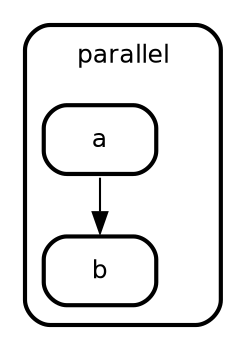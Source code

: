 digraph "state transitions" {
  fontname="Helvetica" fontsize=12 penwidth=2.0 splines=true ordering=out compound=true overlap=scale nodesep=0.3 ranksep=0.1
  node [shape=plaintext style=filled fillcolor="#FFFFFF01" fontname=Helvetica fontsize=12 penwidth=2.0]
  edge [fontname=Helvetica fontsize=10]

  subgraph "cluster_parallel" {
    class="state parallel" color="black" label= <
    <table cellborder="0" border="0">
      <tr><td>parallel</td></tr>
    </table>
    > style=rounded penwidth=2.0
    "parallel" [shape=point style=invis margin=0 width=0 height=0 fixedsize=true]
      "a" [margin=0 class="state regular" color="black" label= <
        <table align="center" cellborder="0" border="2" style="rounded" width="48">
          <tr><td width="48" cellpadding="7">a</td></tr>
        </table>
      >]
      "b" [margin=0 class="state regular" color="black" label= <
        <table align="center" cellborder="0" border="2" style="rounded" width="48">
          <tr><td width="48" cellpadding="7">b</td></tr>
        </table>
      >]

  }

  "a" -> "b" [label="    \l" class="transition"]
}

